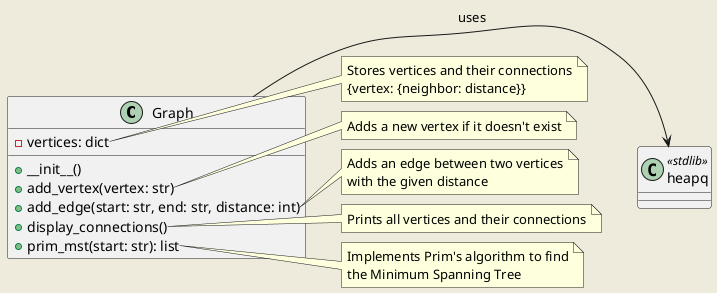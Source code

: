 @startuml

skinparam backgroundColor #EEEBDC
skinparam handwritten false

' ... (keep all your color and style definitions)

class Graph {
    - vertices: dict

    + __init__()
    + add_vertex(vertex: str)
    + add_edge(start: str, end: str, distance: int)
    + display_connections()
    + prim_mst(start: str): list
}

class heapq <<stdlib>> {
}

Graph -right-> heapq : uses

note right of Graph::vertices
    Stores vertices and their connections
    {vertex: {neighbor: distance}}
end note

note right of Graph::add_vertex
    Adds a new vertex if it doesn't exist
end note

note right of Graph::add_edge
    Adds an edge between two vertices
    with the given distance
end note

note right of Graph::display_connections
    Prints all vertices and their connections
end note

note right of Graph::prim_mst
    Implements Prim's algorithm to find
    the Minimum Spanning Tree
end note

@enduml